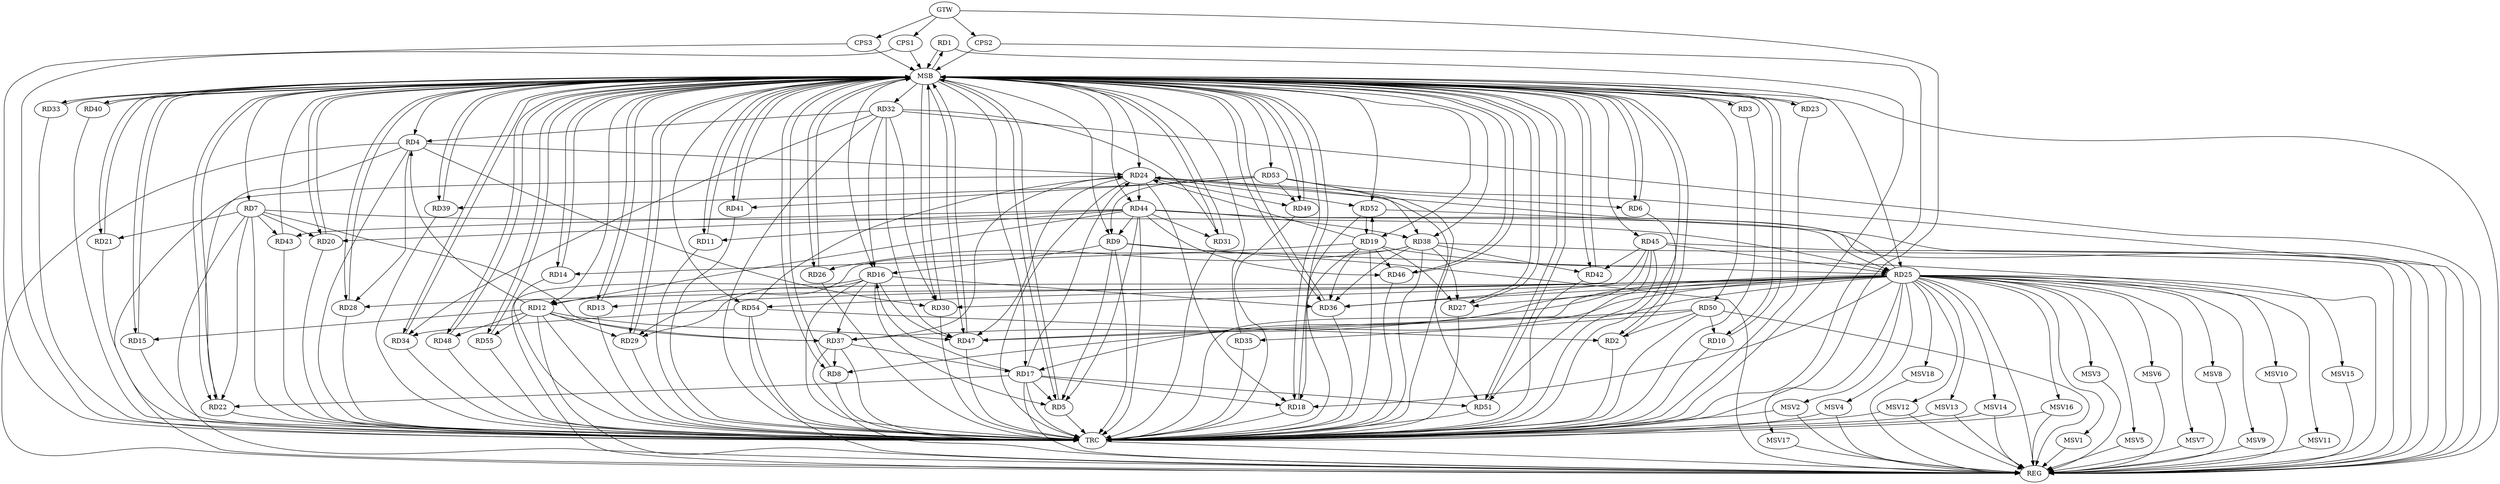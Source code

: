 strict digraph G {
  RD1 [ label="RD1" ];
  RD2 [ label="RD2" ];
  RD3 [ label="RD3" ];
  RD4 [ label="RD4" ];
  RD5 [ label="RD5" ];
  RD6 [ label="RD6" ];
  RD7 [ label="RD7" ];
  RD8 [ label="RD8" ];
  RD9 [ label="RD9" ];
  RD10 [ label="RD10" ];
  RD11 [ label="RD11" ];
  RD12 [ label="RD12" ];
  RD13 [ label="RD13" ];
  RD14 [ label="RD14" ];
  RD15 [ label="RD15" ];
  RD16 [ label="RD16" ];
  RD17 [ label="RD17" ];
  RD18 [ label="RD18" ];
  RD19 [ label="RD19" ];
  RD20 [ label="RD20" ];
  RD21 [ label="RD21" ];
  RD22 [ label="RD22" ];
  RD23 [ label="RD23" ];
  RD24 [ label="RD24" ];
  RD25 [ label="RD25" ];
  RD26 [ label="RD26" ];
  RD27 [ label="RD27" ];
  RD28 [ label="RD28" ];
  RD29 [ label="RD29" ];
  RD30 [ label="RD30" ];
  RD31 [ label="RD31" ];
  RD32 [ label="RD32" ];
  RD33 [ label="RD33" ];
  RD34 [ label="RD34" ];
  RD35 [ label="RD35" ];
  RD36 [ label="RD36" ];
  RD37 [ label="RD37" ];
  RD38 [ label="RD38" ];
  RD39 [ label="RD39" ];
  RD40 [ label="RD40" ];
  RD41 [ label="RD41" ];
  RD42 [ label="RD42" ];
  RD43 [ label="RD43" ];
  RD44 [ label="RD44" ];
  RD45 [ label="RD45" ];
  RD46 [ label="RD46" ];
  RD47 [ label="RD47" ];
  RD48 [ label="RD48" ];
  RD49 [ label="RD49" ];
  RD50 [ label="RD50" ];
  RD51 [ label="RD51" ];
  RD52 [ label="RD52" ];
  RD53 [ label="RD53" ];
  RD54 [ label="RD54" ];
  RD55 [ label="RD55" ];
  CPS1 [ label="CPS1" ];
  CPS2 [ label="CPS2" ];
  CPS3 [ label="CPS3" ];
  GTW [ label="GTW" ];
  REG [ label="REG" ];
  MSB [ label="MSB" ];
  TRC [ label="TRC" ];
  MSV1 [ label="MSV1" ];
  MSV2 [ label="MSV2" ];
  MSV3 [ label="MSV3" ];
  MSV4 [ label="MSV4" ];
  MSV5 [ label="MSV5" ];
  MSV6 [ label="MSV6" ];
  MSV7 [ label="MSV7" ];
  MSV8 [ label="MSV8" ];
  MSV9 [ label="MSV9" ];
  MSV10 [ label="MSV10" ];
  MSV11 [ label="MSV11" ];
  MSV12 [ label="MSV12" ];
  MSV13 [ label="MSV13" ];
  MSV14 [ label="MSV14" ];
  MSV15 [ label="MSV15" ];
  MSV16 [ label="MSV16" ];
  MSV17 [ label="MSV17" ];
  MSV18 [ label="MSV18" ];
  RD50 -> RD2;
  RD54 -> RD2;
  RD12 -> RD4;
  RD4 -> RD22;
  RD4 -> RD24;
  RD4 -> RD28;
  RD4 -> RD30;
  RD32 -> RD4;
  RD9 -> RD5;
  RD16 -> RD5;
  RD17 -> RD5;
  RD44 -> RD5;
  RD24 -> RD6;
  RD7 -> RD20;
  RD7 -> RD21;
  RD7 -> RD22;
  RD7 -> RD25;
  RD7 -> RD37;
  RD7 -> RD43;
  RD25 -> RD8;
  RD37 -> RD8;
  RD9 -> RD16;
  RD9 -> RD25;
  RD44 -> RD9;
  RD53 -> RD9;
  RD50 -> RD10;
  RD44 -> RD11;
  RD12 -> RD15;
  RD25 -> RD12;
  RD12 -> RD29;
  RD12 -> RD37;
  RD44 -> RD12;
  RD12 -> RD47;
  RD12 -> RD48;
  RD12 -> RD55;
  RD25 -> RD13;
  RD19 -> RD14;
  RD17 -> RD16;
  RD16 -> RD29;
  RD32 -> RD16;
  RD16 -> RD36;
  RD16 -> RD37;
  RD16 -> RD47;
  RD17 -> RD18;
  RD17 -> RD22;
  RD17 -> RD24;
  RD37 -> RD17;
  RD45 -> RD17;
  RD17 -> RD51;
  RD19 -> RD18;
  RD24 -> RD18;
  RD25 -> RD18;
  RD19 -> RD24;
  RD19 -> RD27;
  RD19 -> RD36;
  RD19 -> RD46;
  RD19 -> RD52;
  RD52 -> RD19;
  RD44 -> RD20;
  RD25 -> RD24;
  RD37 -> RD24;
  RD24 -> RD44;
  RD24 -> RD47;
  RD24 -> RD49;
  RD24 -> RD51;
  RD24 -> RD52;
  RD54 -> RD24;
  RD25 -> RD27;
  RD25 -> RD28;
  RD25 -> RD30;
  RD25 -> RD36;
  RD25 -> RD37;
  RD44 -> RD25;
  RD45 -> RD25;
  RD25 -> RD47;
  RD25 -> RD54;
  RD38 -> RD26;
  RD38 -> RD27;
  RD38 -> RD29;
  RD32 -> RD30;
  RD32 -> RD31;
  RD44 -> RD31;
  RD32 -> RD34;
  RD32 -> RD47;
  RD54 -> RD34;
  RD50 -> RD35;
  RD38 -> RD36;
  RD45 -> RD36;
  RD38 -> RD42;
  RD44 -> RD38;
  RD53 -> RD38;
  RD53 -> RD39;
  RD53 -> RD41;
  RD45 -> RD42;
  RD44 -> RD43;
  RD44 -> RD46;
  RD45 -> RD51;
  RD50 -> RD47;
  RD53 -> RD49;
  GTW -> CPS1;
  GTW -> CPS2;
  GTW -> CPS3;
  RD4 -> REG;
  RD7 -> REG;
  RD9 -> REG;
  RD12 -> REG;
  RD16 -> REG;
  RD17 -> REG;
  RD19 -> REG;
  RD24 -> REG;
  RD25 -> REG;
  RD32 -> REG;
  RD37 -> REG;
  RD38 -> REG;
  RD44 -> REG;
  RD45 -> REG;
  RD50 -> REG;
  RD52 -> REG;
  RD53 -> REG;
  RD54 -> REG;
  RD1 -> MSB;
  MSB -> RD2;
  MSB -> RD18;
  MSB -> RD24;
  MSB -> RD26;
  MSB -> RD36;
  MSB -> REG;
  RD2 -> MSB;
  MSB -> RD6;
  MSB -> RD7;
  MSB -> RD11;
  MSB -> RD16;
  MSB -> RD17;
  MSB -> RD23;
  MSB -> RD25;
  MSB -> RD27;
  MSB -> RD38;
  MSB -> RD50;
  MSB -> RD54;
  RD3 -> MSB;
  MSB -> RD1;
  MSB -> RD5;
  MSB -> RD19;
  MSB -> RD44;
  RD5 -> MSB;
  MSB -> RD10;
  MSB -> RD12;
  MSB -> RD20;
  MSB -> RD22;
  RD6 -> MSB;
  RD8 -> MSB;
  MSB -> RD13;
  MSB -> RD29;
  MSB -> RD32;
  MSB -> RD39;
  MSB -> RD51;
  RD10 -> MSB;
  MSB -> RD14;
  RD11 -> MSB;
  MSB -> RD4;
  MSB -> RD8;
  RD13 -> MSB;
  MSB -> RD3;
  MSB -> RD34;
  RD14 -> MSB;
  MSB -> RD31;
  RD15 -> MSB;
  MSB -> RD47;
  MSB -> RD49;
  MSB -> RD52;
  RD18 -> MSB;
  MSB -> RD15;
  MSB -> RD46;
  MSB -> RD48;
  MSB -> RD53;
  RD20 -> MSB;
  MSB -> RD42;
  RD21 -> MSB;
  MSB -> RD33;
  RD22 -> MSB;
  RD23 -> MSB;
  MSB -> RD21;
  MSB -> RD40;
  RD26 -> MSB;
  RD27 -> MSB;
  MSB -> RD41;
  RD28 -> MSB;
  RD29 -> MSB;
  MSB -> RD9;
  MSB -> RD55;
  RD30 -> MSB;
  MSB -> RD45;
  RD31 -> MSB;
  RD33 -> MSB;
  RD34 -> MSB;
  MSB -> RD28;
  RD35 -> MSB;
  RD36 -> MSB;
  RD39 -> MSB;
  RD40 -> MSB;
  RD41 -> MSB;
  RD42 -> MSB;
  RD43 -> MSB;
  RD46 -> MSB;
  RD47 -> MSB;
  RD48 -> MSB;
  MSB -> RD30;
  RD49 -> MSB;
  RD51 -> MSB;
  RD55 -> MSB;
  CPS1 -> MSB;
  CPS2 -> MSB;
  CPS3 -> MSB;
  RD1 -> TRC;
  RD2 -> TRC;
  RD3 -> TRC;
  RD4 -> TRC;
  RD5 -> TRC;
  RD6 -> TRC;
  RD7 -> TRC;
  RD8 -> TRC;
  RD9 -> TRC;
  RD10 -> TRC;
  RD11 -> TRC;
  RD12 -> TRC;
  RD13 -> TRC;
  RD14 -> TRC;
  RD15 -> TRC;
  RD16 -> TRC;
  RD17 -> TRC;
  RD18 -> TRC;
  RD19 -> TRC;
  RD20 -> TRC;
  RD21 -> TRC;
  RD22 -> TRC;
  RD23 -> TRC;
  RD24 -> TRC;
  RD25 -> TRC;
  RD26 -> TRC;
  RD27 -> TRC;
  RD28 -> TRC;
  RD29 -> TRC;
  RD30 -> TRC;
  RD31 -> TRC;
  RD32 -> TRC;
  RD33 -> TRC;
  RD34 -> TRC;
  RD35 -> TRC;
  RD36 -> TRC;
  RD37 -> TRC;
  RD38 -> TRC;
  RD39 -> TRC;
  RD40 -> TRC;
  RD41 -> TRC;
  RD42 -> TRC;
  RD43 -> TRC;
  RD44 -> TRC;
  RD45 -> TRC;
  RD46 -> TRC;
  RD47 -> TRC;
  RD48 -> TRC;
  RD49 -> TRC;
  RD50 -> TRC;
  RD51 -> TRC;
  RD52 -> TRC;
  RD53 -> TRC;
  RD54 -> TRC;
  RD55 -> TRC;
  CPS1 -> TRC;
  CPS2 -> TRC;
  CPS3 -> TRC;
  GTW -> TRC;
  TRC -> REG;
  RD25 -> MSV1;
  RD25 -> MSV2;
  RD25 -> MSV3;
  MSV1 -> REG;
  MSV2 -> REG;
  MSV2 -> TRC;
  MSV3 -> REG;
  RD25 -> MSV4;
  RD25 -> MSV5;
  RD25 -> MSV6;
  MSV4 -> REG;
  MSV4 -> TRC;
  MSV5 -> REG;
  MSV6 -> REG;
  RD25 -> MSV7;
  RD25 -> MSV8;
  MSV7 -> REG;
  MSV8 -> REG;
  RD25 -> MSV9;
  MSV9 -> REG;
  RD25 -> MSV10;
  MSV10 -> REG;
  RD25 -> MSV11;
  RD25 -> MSV12;
  RD25 -> MSV13;
  MSV11 -> REG;
  MSV12 -> REG;
  MSV12 -> TRC;
  MSV13 -> REG;
  MSV13 -> TRC;
  RD25 -> MSV14;
  RD25 -> MSV15;
  MSV14 -> REG;
  MSV14 -> TRC;
  MSV15 -> REG;
  RD25 -> MSV16;
  RD25 -> MSV17;
  MSV16 -> REG;
  MSV16 -> TRC;
  MSV17 -> REG;
  RD25 -> MSV18;
  MSV18 -> REG;
}
